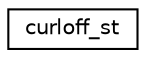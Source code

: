digraph "Graphical Class Hierarchy"
{
  edge [fontname="Helvetica",fontsize="10",labelfontname="Helvetica",labelfontsize="10"];
  node [fontname="Helvetica",fontsize="10",shape=record];
  rankdir="LR";
  Node0 [label="curloff_st",height=0.2,width=0.4,color="black", fillcolor="white", style="filled",URL="$structcurloff__st.html"];
}
